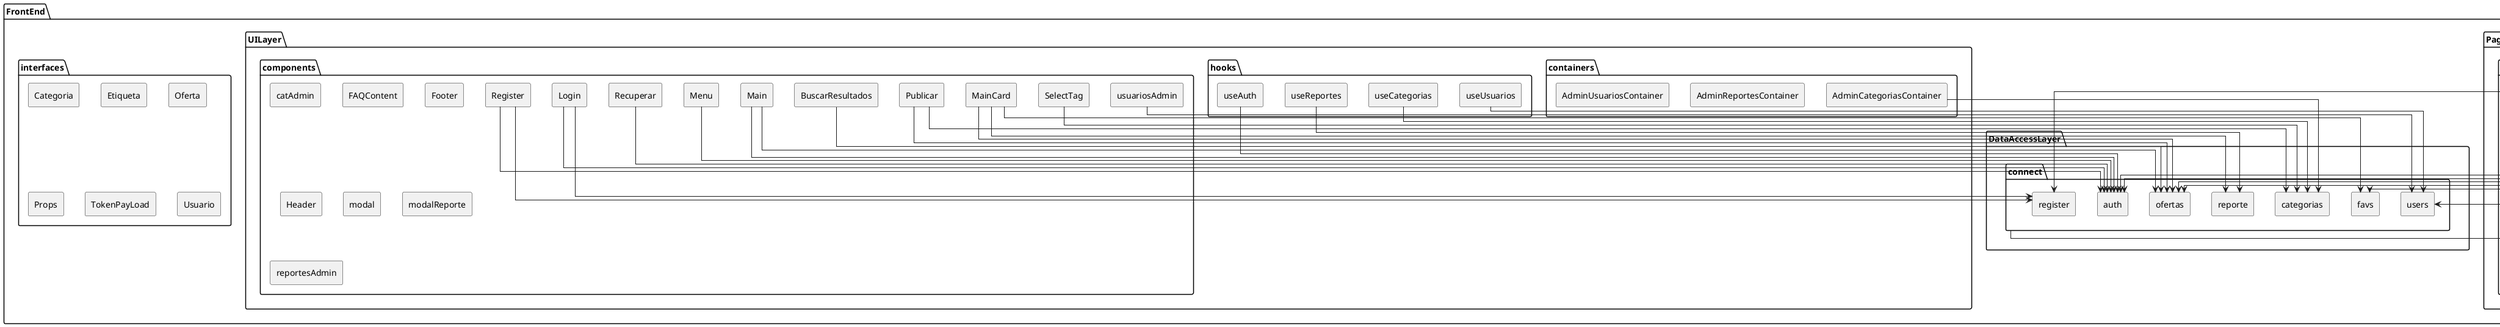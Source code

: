 @startuml diagramaCompo

top to bottom direction
skinparam componentStyle rectangle
skinparam linetype ortho

package FrontEnd{
    package PagesLayer{
        package app{
            [admin]
            [contacto]
            [faq]
            [login]
            [ofertas]
            [perfil]
            [publicacion]
            [publicar]
            [recuperar]
            [register] as appRegister
            [main]
        }
    }


    package UILayer {
        package components{
            [BuscarResultados]
            [catAdmin]
            [FAQContent]
            [Footer]
            [Header]
            [Login]
            [Main]
            [MainCard]
            [Menu]
            [modal]
            [modalReporte]
            [Publicar]
            [Recuperar]
            [Register]
            [reportesAdmin]
            [SelectTag]
            [usuariosAdmin]
        }

        package containers{
            [AdminCategoriasContainer]
            [AdminReportesContainer]
            [AdminUsuariosContainer]
        }

        package hooks{
            [useAuth]
            [useCategorias]
            [useReportes]
            [useUsuarios]
        }

    }

    package DataAccessLayer{
        package connect{
            [auth]
            [categorias]
            [favs]
            [ofertas] as connectOfertas
            [register] as connectRegister
            [reporte]
            [users]
        }
    }


    package interfaces{
        [Categoria]
        [Etiqueta]
        [Oferta]
        [Props]
        [reporte]
        [TokenPayLoad]
        [Usuario]
    }
}

package BackendAPI

' Desglosamos únicamente las conexiones principales

' connect
connect --> BackendAPI
admin --> auth
publicacion --> auth
Main --> auth
useAuth --> auth
Login --> auth
Menu --> auth
Register --> auth
Recuperar --> auth
Publicar --> categorias
SelectTag --> categorias
AdminCategoriasContainer --> categorias
useCategorias --> categorias
MainCard --> favs
perfil --> favs
perfil --> connectOfertas
Main --> connectOfertas
BuscarResultados --> connectOfertas
MainCard --> connectOfertas
publicacion --> connectOfertas
Publicar --> connectOfertas
Login --> connectRegister
Register --> connectRegister
appRegister --> connectRegister
MainCard --> reporte
useReportes --> reporte
useUsuarios --> users
perfil --> users
usuariosAdmin --> users


@enduml
